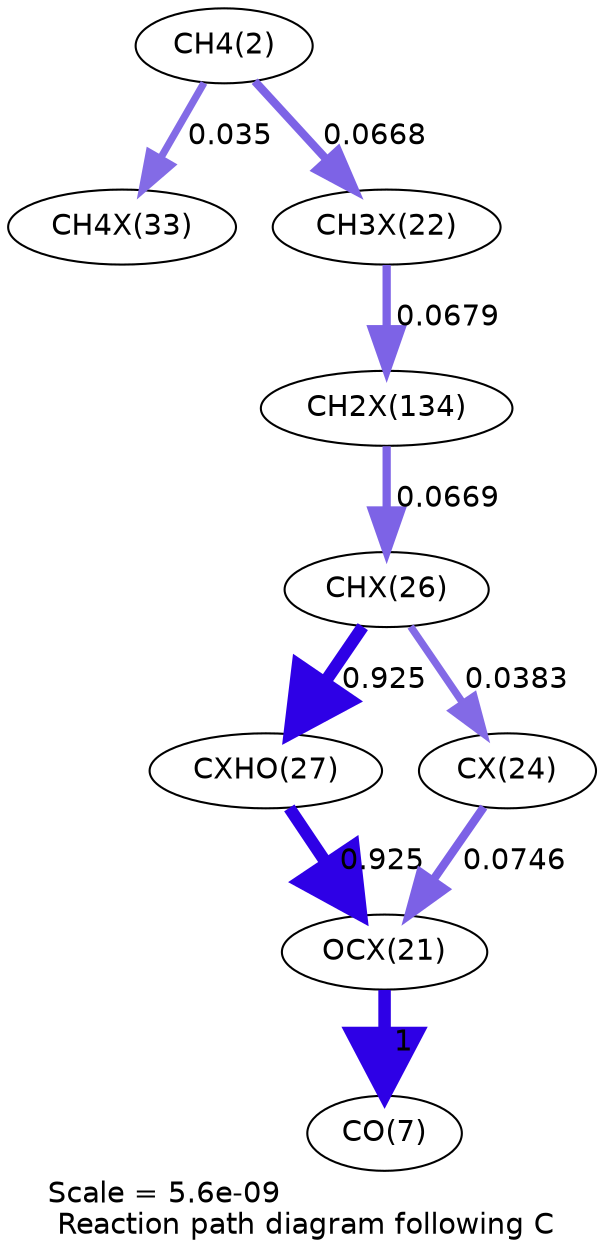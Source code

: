 digraph reaction_paths {
center=1;
s4 -> s40[fontname="Helvetica", penwidth=3.47, arrowsize=1.74, color="0.7, 0.535, 0.9"
, label=" 0.035"];
s4 -> s35[fontname="Helvetica", penwidth=3.96, arrowsize=1.98, color="0.7, 0.567, 0.9"
, label=" 0.0668"];
s35 -> s48[fontname="Helvetica", penwidth=3.97, arrowsize=1.98, color="0.7, 0.568, 0.9"
, label=" 0.0679"];
s48 -> s38[fontname="Helvetica", penwidth=3.96, arrowsize=1.98, color="0.7, 0.567, 0.9"
, label=" 0.0669"];
s38 -> s39[fontname="Helvetica", penwidth=5.94, arrowsize=2.97, color="0.7, 1.43, 0.9"
, label=" 0.925"];
s38 -> s37[fontname="Helvetica", penwidth=3.54, arrowsize=1.77, color="0.7, 0.538, 0.9"
, label=" 0.0383"];
s39 -> s34[fontname="Helvetica", penwidth=5.94, arrowsize=2.97, color="0.7, 1.43, 0.9"
, label=" 0.925"];
s34 -> s9[fontname="Helvetica", penwidth=6, arrowsize=3, color="0.7, 1.5, 0.9"
, label=" 1"];
s37 -> s34[fontname="Helvetica", penwidth=4.04, arrowsize=2.02, color="0.7, 0.575, 0.9"
, label=" 0.0746"];
s4 [ fontname="Helvetica", label="CH4(2)"];
s9 [ fontname="Helvetica", label="CO(7)"];
s34 [ fontname="Helvetica", label="OCX(21)"];
s35 [ fontname="Helvetica", label="CH3X(22)"];
s37 [ fontname="Helvetica", label="CX(24)"];
s38 [ fontname="Helvetica", label="CHX(26)"];
s39 [ fontname="Helvetica", label="CXHO(27)"];
s40 [ fontname="Helvetica", label="CH4X(33)"];
s48 [ fontname="Helvetica", label="CH2X(134)"];
 label = "Scale = 5.6e-09\l Reaction path diagram following C";
 fontname = "Helvetica";
}
